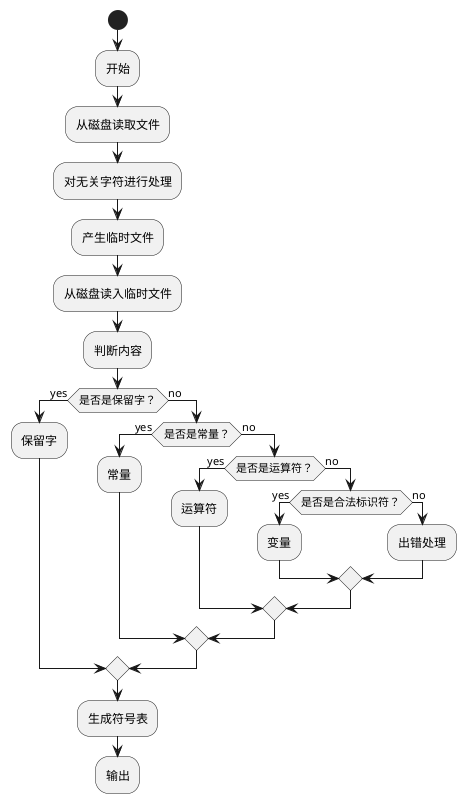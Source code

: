 
@startuml
 
start
:开始;
:从磁盘读取文件;
:对无关字符进行处理;
:产生临时文件;
:从磁盘读入临时文件;
:判断内容;
if (是否是保留字？) then (yes)
    :保留字;
else (no)
    if (是否是常量？) then (yes)
        :常量;
    else (no)
        if (是否是运算符？) then (yes)
            :运算符;
        else (no)
            if (是否是合法标识符？) then (yes)
                :变量;
            else (no)
                :出错处理;
            endif
        endif
    endif
endif
:生成符号表;
:输出;
@enduml